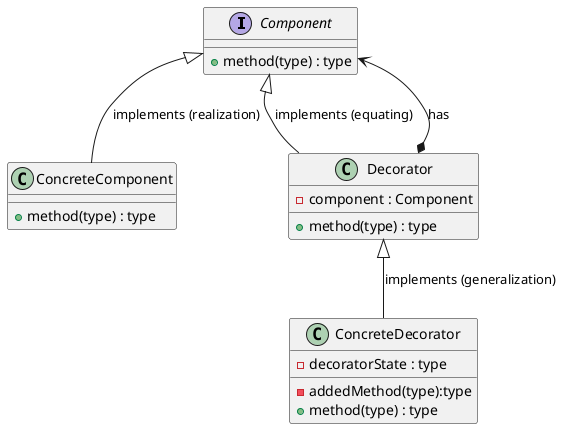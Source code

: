 @startuml
'https://plantuml.com/class-diagram
interface Component {
    + method(type) : type
}

class ConcreteComponent
{
    + method(type) : type
}

class Decorator
{
    - component : Component
    + method(type) : type
}
class ConcreteDecorator
{
    - decoratorState : type
    - addedMethod(type):type
    + method(type) : type
}


Decorator *--> Component : has
Component <|-- Decorator : implements (equating)
Component <|-- ConcreteComponent : implements (realization)
Decorator <|-- ConcreteDecorator : implements (generalization)

@enduml